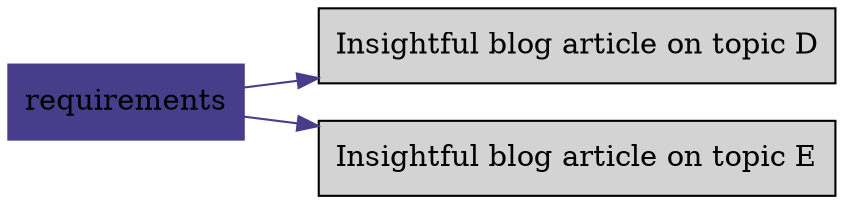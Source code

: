 digraph bettersoftware {
            rankdir = LR;
            ratio = fill;
            node [style=filled];
            node [shape = box];
"requirements" [colorscheme="svg" color="darkslateblue"];
"requirements" ->  "BlogArticleSkeletonD.md" [colorscheme="svg" color="darkslateblue"];
"BlogArticleSkeletonD.md" [label="Insightful blog article on topic D" URL="http://bss.parallactic.com/resources/insightful-blog-article-on-topic-d"];
"requirements" ->  "BlogArticleSkeletonE.md" [colorscheme="svg" color="darkslateblue"];
"BlogArticleSkeletonE.md" [label="Insightful blog article on topic E" URL="http://bss.parallactic.com/resources/insightful-blog-article-on-topic-e"];
}